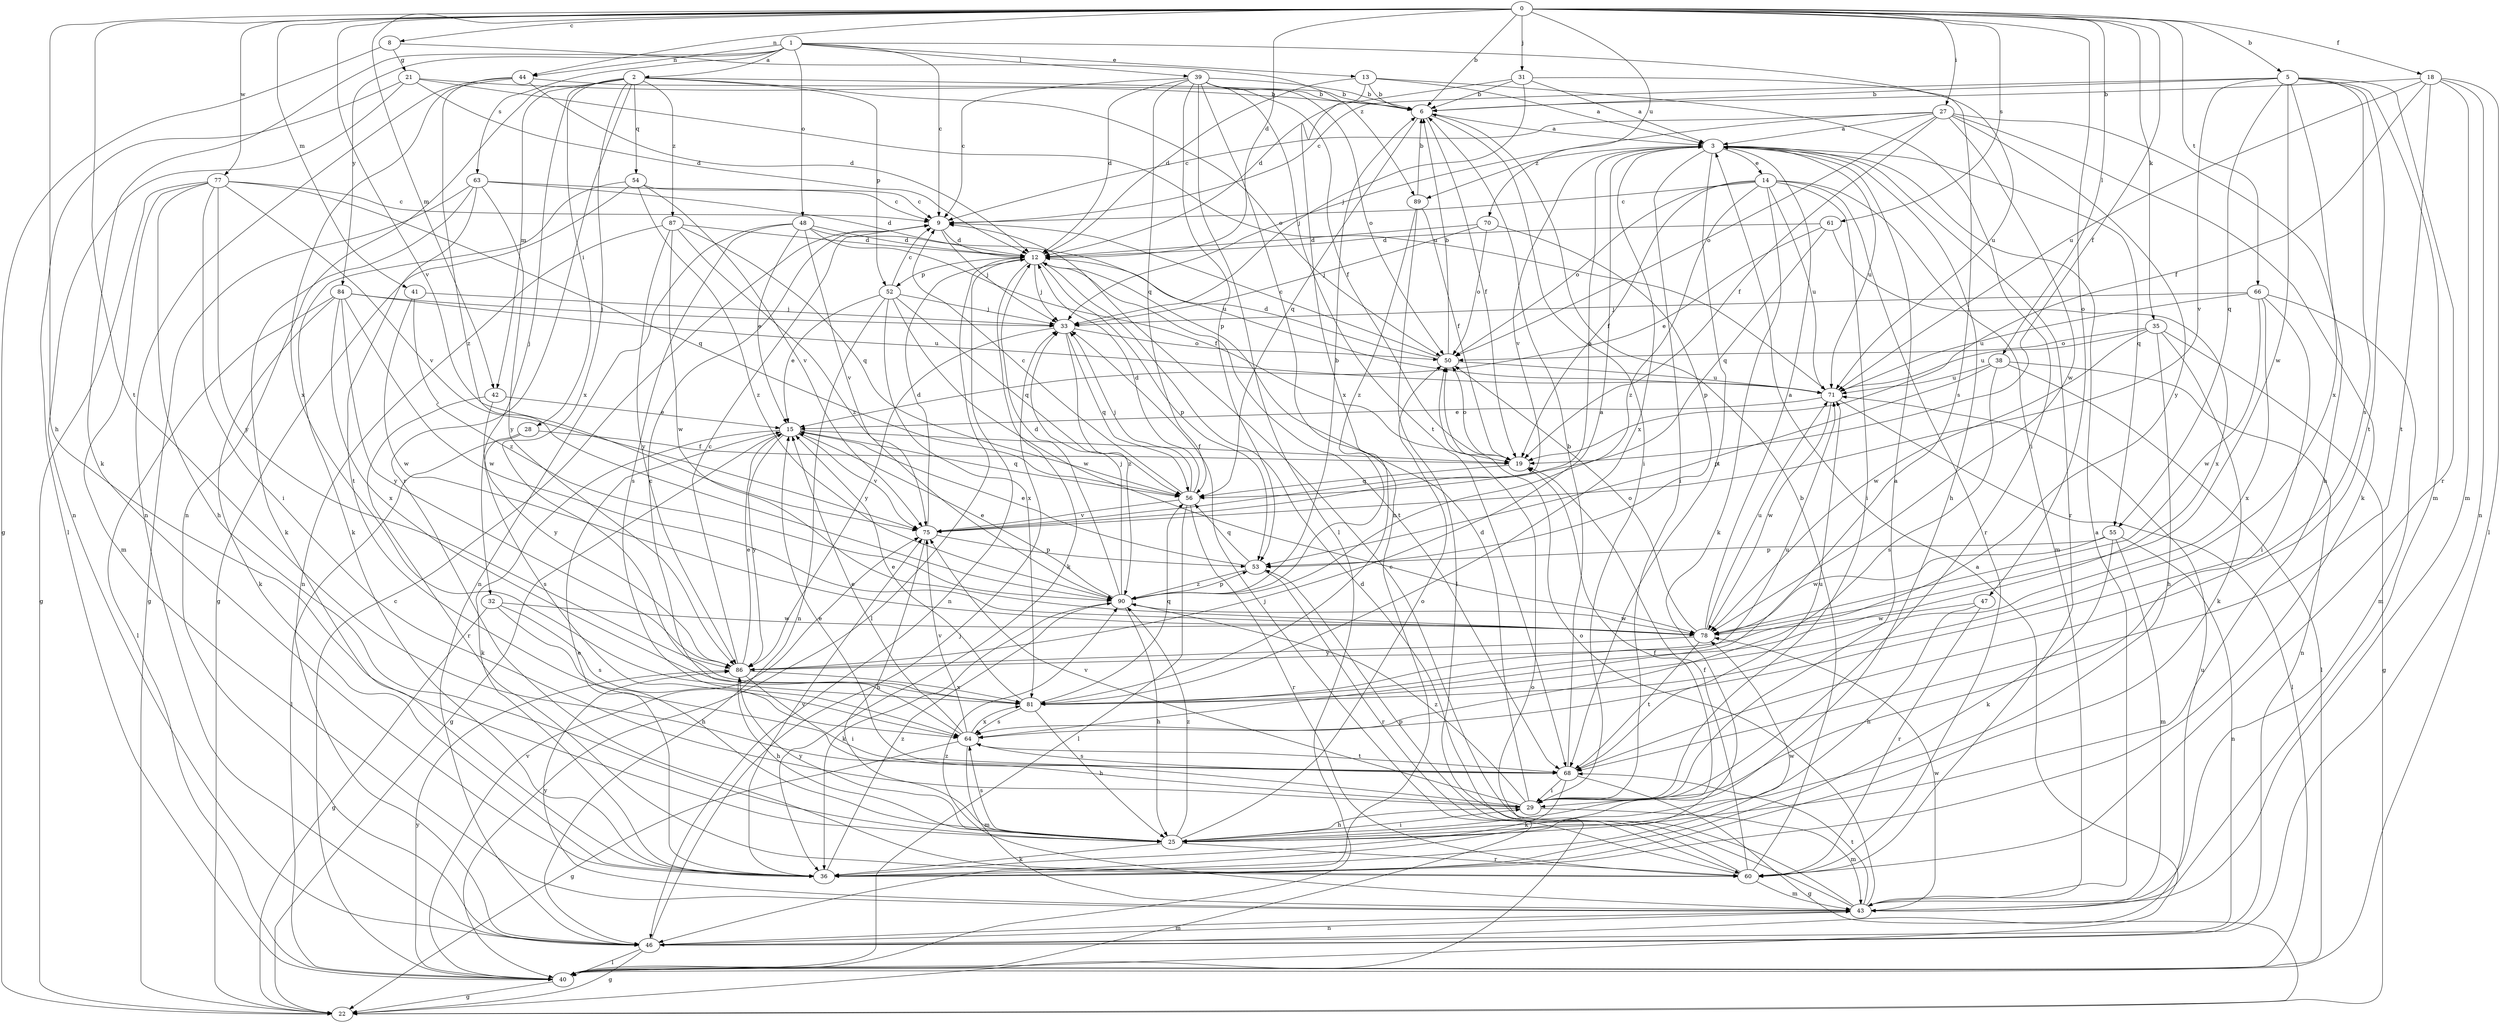strict digraph  {
0;
1;
2;
3;
5;
6;
8;
9;
12;
13;
14;
15;
18;
19;
21;
22;
25;
27;
28;
29;
31;
32;
33;
35;
36;
38;
39;
40;
41;
42;
43;
44;
46;
47;
48;
50;
52;
53;
54;
55;
56;
60;
61;
63;
64;
66;
68;
70;
71;
75;
77;
78;
81;
84;
86;
87;
89;
90;
0 -> 5  [label=b];
0 -> 6  [label=b];
0 -> 8  [label=c];
0 -> 12  [label=d];
0 -> 18  [label=f];
0 -> 19  [label=f];
0 -> 25  [label=h];
0 -> 27  [label=i];
0 -> 31  [label=j];
0 -> 35  [label=k];
0 -> 38  [label=l];
0 -> 41  [label=m];
0 -> 42  [label=m];
0 -> 44  [label=n];
0 -> 47  [label=o];
0 -> 61  [label=s];
0 -> 66  [label=t];
0 -> 68  [label=t];
0 -> 70  [label=u];
0 -> 75  [label=v];
0 -> 77  [label=w];
1 -> 2  [label=a];
1 -> 9  [label=c];
1 -> 13  [label=e];
1 -> 36  [label=k];
1 -> 39  [label=l];
1 -> 44  [label=n];
1 -> 48  [label=o];
1 -> 63  [label=s];
1 -> 64  [label=s];
1 -> 84  [label=y];
2 -> 6  [label=b];
2 -> 28  [label=i];
2 -> 32  [label=j];
2 -> 42  [label=m];
2 -> 46  [label=n];
2 -> 50  [label=o];
2 -> 52  [label=p];
2 -> 54  [label=q];
2 -> 60  [label=r];
2 -> 81  [label=x];
2 -> 87  [label=z];
3 -> 14  [label=e];
3 -> 25  [label=h];
3 -> 29  [label=i];
3 -> 55  [label=q];
3 -> 60  [label=r];
3 -> 68  [label=t];
3 -> 71  [label=u];
3 -> 75  [label=v];
3 -> 81  [label=x];
3 -> 89  [label=z];
5 -> 6  [label=b];
5 -> 9  [label=c];
5 -> 43  [label=m];
5 -> 55  [label=q];
5 -> 60  [label=r];
5 -> 64  [label=s];
5 -> 68  [label=t];
5 -> 75  [label=v];
5 -> 78  [label=w];
5 -> 81  [label=x];
6 -> 3  [label=a];
6 -> 19  [label=f];
6 -> 29  [label=i];
6 -> 56  [label=q];
8 -> 21  [label=g];
8 -> 22  [label=g];
8 -> 89  [label=z];
9 -> 12  [label=d];
9 -> 33  [label=j];
12 -> 33  [label=j];
12 -> 36  [label=k];
12 -> 40  [label=l];
12 -> 46  [label=n];
12 -> 52  [label=p];
12 -> 53  [label=p];
12 -> 68  [label=t];
13 -> 3  [label=a];
13 -> 6  [label=b];
13 -> 12  [label=d];
13 -> 29  [label=i];
13 -> 81  [label=x];
14 -> 9  [label=c];
14 -> 19  [label=f];
14 -> 29  [label=i];
14 -> 36  [label=k];
14 -> 43  [label=m];
14 -> 50  [label=o];
14 -> 60  [label=r];
14 -> 71  [label=u];
14 -> 90  [label=z];
15 -> 19  [label=f];
15 -> 22  [label=g];
15 -> 36  [label=k];
15 -> 56  [label=q];
15 -> 75  [label=v];
15 -> 86  [label=y];
18 -> 6  [label=b];
18 -> 19  [label=f];
18 -> 40  [label=l];
18 -> 43  [label=m];
18 -> 46  [label=n];
18 -> 68  [label=t];
18 -> 71  [label=u];
19 -> 50  [label=o];
19 -> 56  [label=q];
21 -> 6  [label=b];
21 -> 12  [label=d];
21 -> 40  [label=l];
21 -> 46  [label=n];
21 -> 71  [label=u];
22 -> 50  [label=o];
25 -> 19  [label=f];
25 -> 29  [label=i];
25 -> 36  [label=k];
25 -> 50  [label=o];
25 -> 60  [label=r];
25 -> 64  [label=s];
25 -> 86  [label=y];
25 -> 90  [label=z];
27 -> 3  [label=a];
27 -> 9  [label=c];
27 -> 19  [label=f];
27 -> 25  [label=h];
27 -> 33  [label=j];
27 -> 36  [label=k];
27 -> 50  [label=o];
27 -> 78  [label=w];
27 -> 86  [label=y];
28 -> 19  [label=f];
28 -> 40  [label=l];
28 -> 64  [label=s];
29 -> 3  [label=a];
29 -> 12  [label=d];
29 -> 15  [label=e];
29 -> 25  [label=h];
29 -> 43  [label=m];
29 -> 75  [label=v];
29 -> 90  [label=z];
31 -> 3  [label=a];
31 -> 6  [label=b];
31 -> 12  [label=d];
31 -> 33  [label=j];
31 -> 71  [label=u];
32 -> 22  [label=g];
32 -> 25  [label=h];
32 -> 64  [label=s];
32 -> 78  [label=w];
33 -> 50  [label=o];
33 -> 56  [label=q];
33 -> 86  [label=y];
33 -> 90  [label=z];
35 -> 22  [label=g];
35 -> 25  [label=h];
35 -> 36  [label=k];
35 -> 50  [label=o];
35 -> 71  [label=u];
35 -> 78  [label=w];
36 -> 15  [label=e];
36 -> 75  [label=v];
36 -> 78  [label=w];
36 -> 90  [label=z];
38 -> 40  [label=l];
38 -> 46  [label=n];
38 -> 53  [label=p];
38 -> 64  [label=s];
38 -> 71  [label=u];
39 -> 6  [label=b];
39 -> 9  [label=c];
39 -> 12  [label=d];
39 -> 19  [label=f];
39 -> 40  [label=l];
39 -> 46  [label=n];
39 -> 50  [label=o];
39 -> 53  [label=p];
39 -> 56  [label=q];
39 -> 68  [label=t];
40 -> 3  [label=a];
40 -> 9  [label=c];
40 -> 22  [label=g];
40 -> 75  [label=v];
40 -> 86  [label=y];
41 -> 33  [label=j];
41 -> 78  [label=w];
41 -> 90  [label=z];
42 -> 15  [label=e];
42 -> 60  [label=r];
42 -> 86  [label=y];
43 -> 3  [label=a];
43 -> 9  [label=c];
43 -> 12  [label=d];
43 -> 46  [label=n];
43 -> 50  [label=o];
43 -> 68  [label=t];
43 -> 78  [label=w];
43 -> 86  [label=y];
43 -> 90  [label=z];
44 -> 6  [label=b];
44 -> 12  [label=d];
44 -> 46  [label=n];
44 -> 81  [label=x];
44 -> 90  [label=z];
46 -> 22  [label=g];
46 -> 33  [label=j];
46 -> 40  [label=l];
46 -> 43  [label=m];
46 -> 71  [label=u];
47 -> 25  [label=h];
47 -> 60  [label=r];
47 -> 78  [label=w];
48 -> 12  [label=d];
48 -> 15  [label=e];
48 -> 19  [label=f];
48 -> 46  [label=n];
48 -> 64  [label=s];
48 -> 71  [label=u];
48 -> 75  [label=v];
50 -> 6  [label=b];
50 -> 9  [label=c];
50 -> 12  [label=d];
50 -> 71  [label=u];
52 -> 9  [label=c];
52 -> 15  [label=e];
52 -> 33  [label=j];
52 -> 46  [label=n];
52 -> 56  [label=q];
52 -> 78  [label=w];
52 -> 81  [label=x];
53 -> 15  [label=e];
53 -> 56  [label=q];
53 -> 60  [label=r];
53 -> 90  [label=z];
54 -> 9  [label=c];
54 -> 22  [label=g];
54 -> 36  [label=k];
54 -> 75  [label=v];
54 -> 90  [label=z];
55 -> 36  [label=k];
55 -> 43  [label=m];
55 -> 46  [label=n];
55 -> 53  [label=p];
55 -> 78  [label=w];
56 -> 9  [label=c];
56 -> 12  [label=d];
56 -> 33  [label=j];
56 -> 40  [label=l];
56 -> 60  [label=r];
56 -> 75  [label=v];
60 -> 6  [label=b];
60 -> 19  [label=f];
60 -> 33  [label=j];
60 -> 43  [label=m];
60 -> 53  [label=p];
61 -> 12  [label=d];
61 -> 15  [label=e];
61 -> 56  [label=q];
61 -> 81  [label=x];
63 -> 9  [label=c];
63 -> 12  [label=d];
63 -> 22  [label=g];
63 -> 36  [label=k];
63 -> 68  [label=t];
63 -> 86  [label=y];
64 -> 9  [label=c];
64 -> 15  [label=e];
64 -> 22  [label=g];
64 -> 43  [label=m];
64 -> 68  [label=t];
64 -> 75  [label=v];
64 -> 81  [label=x];
66 -> 29  [label=i];
66 -> 33  [label=j];
66 -> 43  [label=m];
66 -> 71  [label=u];
66 -> 78  [label=w];
66 -> 81  [label=x];
68 -> 6  [label=b];
68 -> 22  [label=g];
68 -> 29  [label=i];
68 -> 36  [label=k];
68 -> 64  [label=s];
68 -> 71  [label=u];
70 -> 12  [label=d];
70 -> 33  [label=j];
70 -> 50  [label=o];
70 -> 53  [label=p];
71 -> 15  [label=e];
71 -> 40  [label=l];
71 -> 78  [label=w];
75 -> 3  [label=a];
75 -> 12  [label=d];
75 -> 25  [label=h];
75 -> 53  [label=p];
77 -> 9  [label=c];
77 -> 22  [label=g];
77 -> 25  [label=h];
77 -> 29  [label=i];
77 -> 43  [label=m];
77 -> 56  [label=q];
77 -> 75  [label=v];
77 -> 86  [label=y];
78 -> 3  [label=a];
78 -> 50  [label=o];
78 -> 68  [label=t];
78 -> 71  [label=u];
78 -> 86  [label=y];
81 -> 15  [label=e];
81 -> 25  [label=h];
81 -> 56  [label=q];
81 -> 64  [label=s];
81 -> 71  [label=u];
84 -> 33  [label=j];
84 -> 36  [label=k];
84 -> 40  [label=l];
84 -> 71  [label=u];
84 -> 78  [label=w];
84 -> 81  [label=x];
84 -> 86  [label=y];
86 -> 3  [label=a];
86 -> 9  [label=c];
86 -> 15  [label=e];
86 -> 25  [label=h];
86 -> 29  [label=i];
86 -> 81  [label=x];
87 -> 12  [label=d];
87 -> 46  [label=n];
87 -> 56  [label=q];
87 -> 78  [label=w];
87 -> 86  [label=y];
87 -> 90  [label=z];
89 -> 6  [label=b];
89 -> 19  [label=f];
89 -> 40  [label=l];
89 -> 90  [label=z];
90 -> 6  [label=b];
90 -> 12  [label=d];
90 -> 15  [label=e];
90 -> 25  [label=h];
90 -> 33  [label=j];
90 -> 36  [label=k];
90 -> 53  [label=p];
90 -> 78  [label=w];
}
